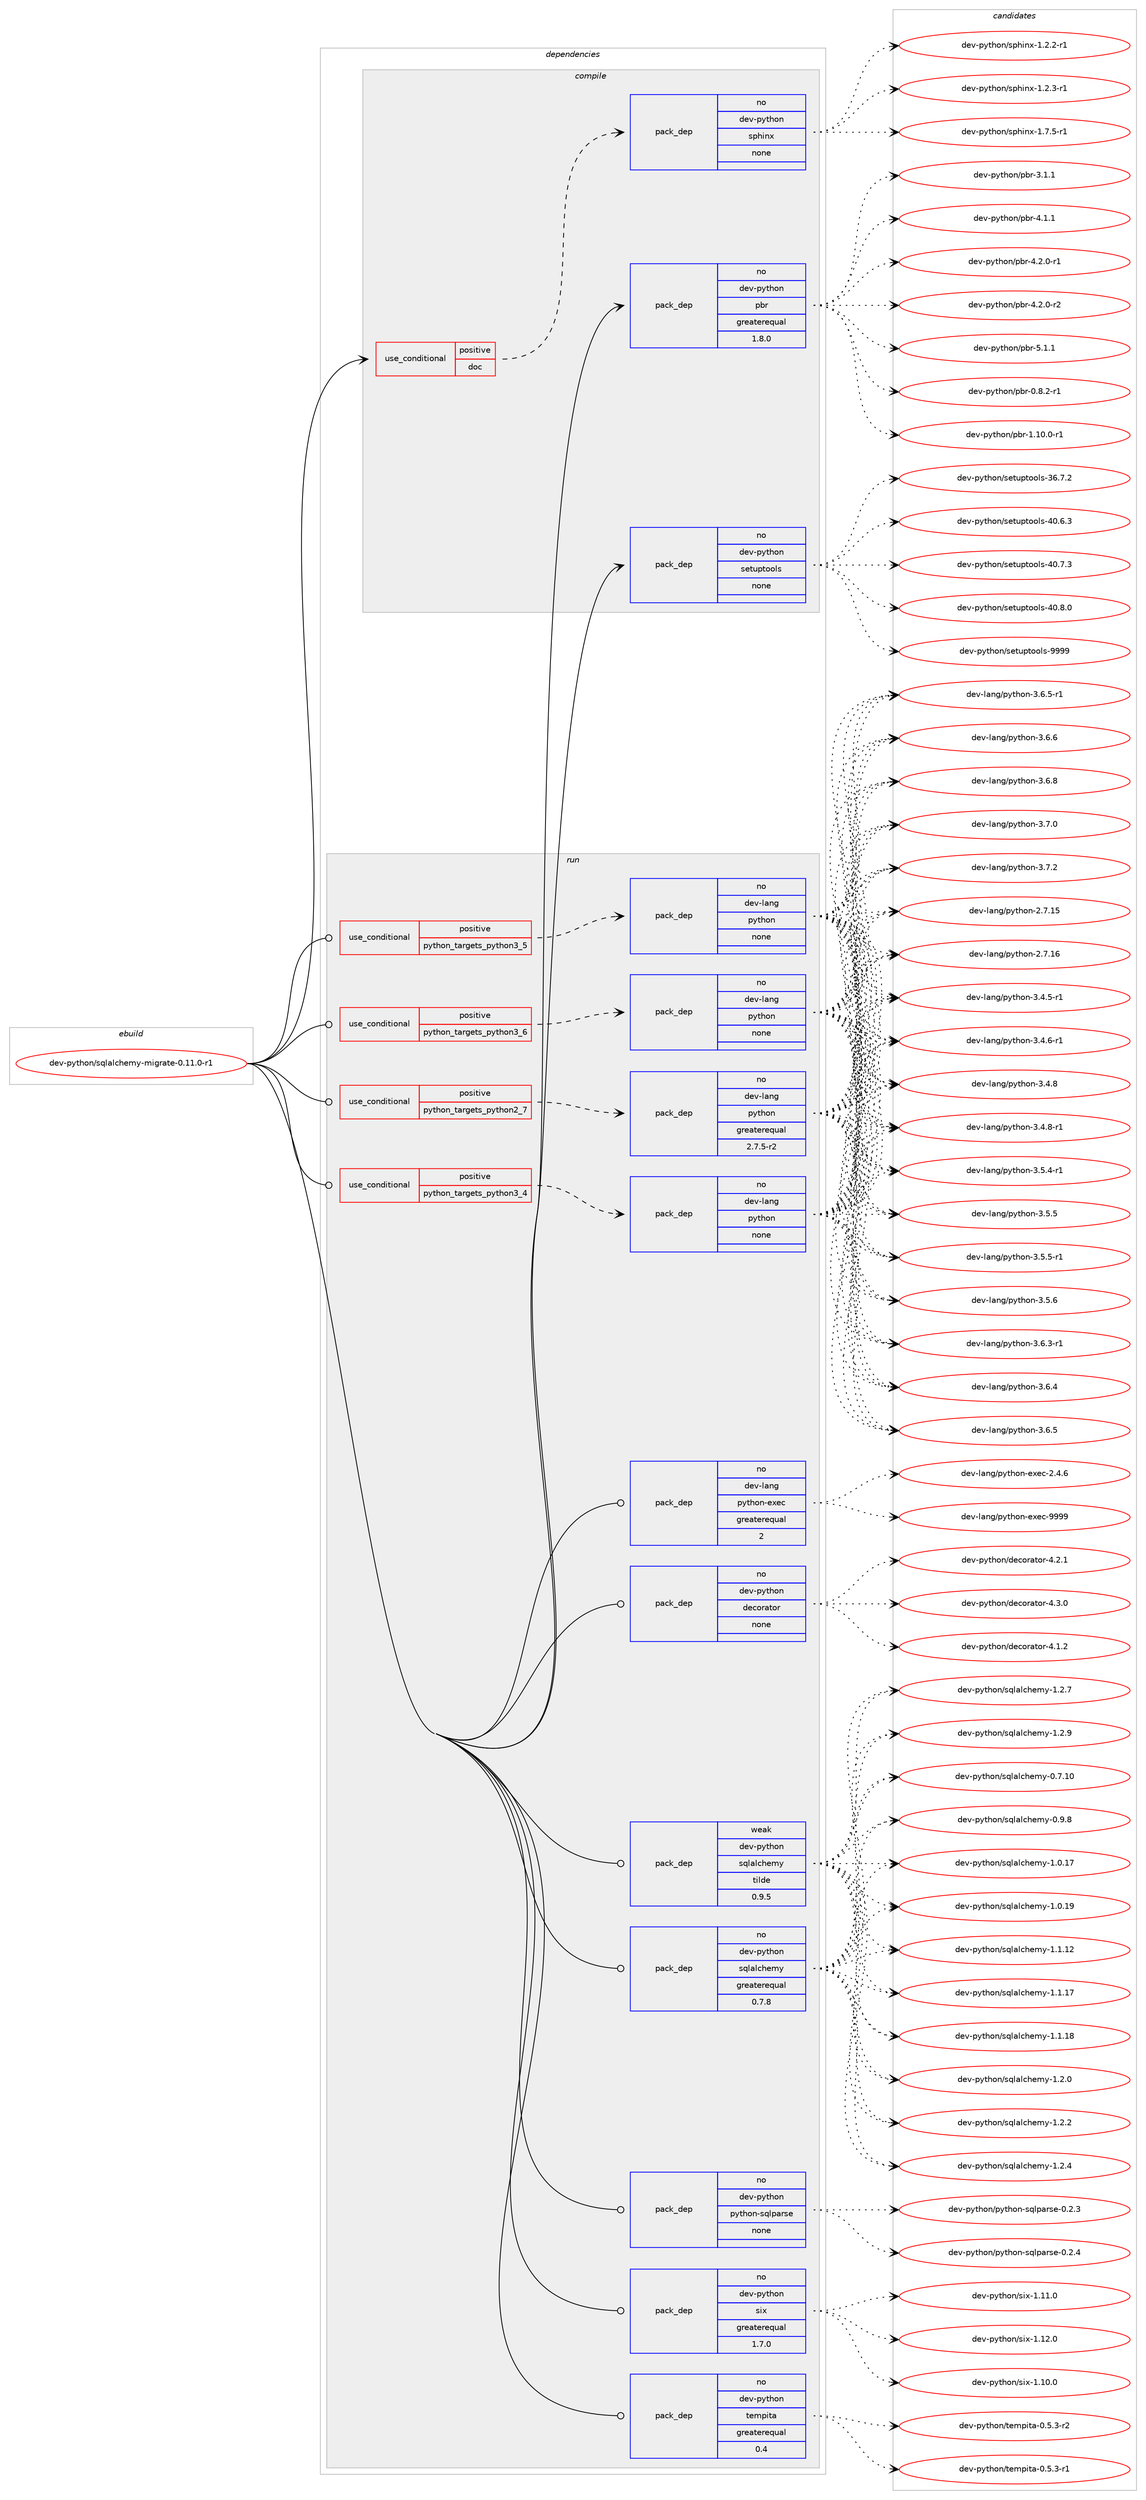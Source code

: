digraph prolog {

# *************
# Graph options
# *************

newrank=true;
concentrate=true;
compound=true;
graph [rankdir=LR,fontname=Helvetica,fontsize=10,ranksep=1.5];#, ranksep=2.5, nodesep=0.2];
edge  [arrowhead=vee];
node  [fontname=Helvetica,fontsize=10];

# **********
# The ebuild
# **********

subgraph cluster_leftcol {
color=gray;
rank=same;
label=<<i>ebuild</i>>;
id [label="dev-python/sqlalchemy-migrate-0.11.0-r1", color=red, width=4, href="../dev-python/sqlalchemy-migrate-0.11.0-r1.svg"];
}

# ****************
# The dependencies
# ****************

subgraph cluster_midcol {
color=gray;
label=<<i>dependencies</i>>;
subgraph cluster_compile {
fillcolor="#eeeeee";
style=filled;
label=<<i>compile</i>>;
subgraph cond385186 {
dependency1442894 [label=<<TABLE BORDER="0" CELLBORDER="1" CELLSPACING="0" CELLPADDING="4"><TR><TD ROWSPAN="3" CELLPADDING="10">use_conditional</TD></TR><TR><TD>positive</TD></TR><TR><TD>doc</TD></TR></TABLE>>, shape=none, color=red];
subgraph pack1034346 {
dependency1442895 [label=<<TABLE BORDER="0" CELLBORDER="1" CELLSPACING="0" CELLPADDING="4" WIDTH="220"><TR><TD ROWSPAN="6" CELLPADDING="30">pack_dep</TD></TR><TR><TD WIDTH="110">no</TD></TR><TR><TD>dev-python</TD></TR><TR><TD>sphinx</TD></TR><TR><TD>none</TD></TR><TR><TD></TD></TR></TABLE>>, shape=none, color=blue];
}
dependency1442894:e -> dependency1442895:w [weight=20,style="dashed",arrowhead="vee"];
}
id:e -> dependency1442894:w [weight=20,style="solid",arrowhead="vee"];
subgraph pack1034347 {
dependency1442896 [label=<<TABLE BORDER="0" CELLBORDER="1" CELLSPACING="0" CELLPADDING="4" WIDTH="220"><TR><TD ROWSPAN="6" CELLPADDING="30">pack_dep</TD></TR><TR><TD WIDTH="110">no</TD></TR><TR><TD>dev-python</TD></TR><TR><TD>pbr</TD></TR><TR><TD>greaterequal</TD></TR><TR><TD>1.8.0</TD></TR></TABLE>>, shape=none, color=blue];
}
id:e -> dependency1442896:w [weight=20,style="solid",arrowhead="vee"];
subgraph pack1034348 {
dependency1442897 [label=<<TABLE BORDER="0" CELLBORDER="1" CELLSPACING="0" CELLPADDING="4" WIDTH="220"><TR><TD ROWSPAN="6" CELLPADDING="30">pack_dep</TD></TR><TR><TD WIDTH="110">no</TD></TR><TR><TD>dev-python</TD></TR><TR><TD>setuptools</TD></TR><TR><TD>none</TD></TR><TR><TD></TD></TR></TABLE>>, shape=none, color=blue];
}
id:e -> dependency1442897:w [weight=20,style="solid",arrowhead="vee"];
}
subgraph cluster_compileandrun {
fillcolor="#eeeeee";
style=filled;
label=<<i>compile and run</i>>;
}
subgraph cluster_run {
fillcolor="#eeeeee";
style=filled;
label=<<i>run</i>>;
subgraph cond385187 {
dependency1442898 [label=<<TABLE BORDER="0" CELLBORDER="1" CELLSPACING="0" CELLPADDING="4"><TR><TD ROWSPAN="3" CELLPADDING="10">use_conditional</TD></TR><TR><TD>positive</TD></TR><TR><TD>python_targets_python2_7</TD></TR></TABLE>>, shape=none, color=red];
subgraph pack1034349 {
dependency1442899 [label=<<TABLE BORDER="0" CELLBORDER="1" CELLSPACING="0" CELLPADDING="4" WIDTH="220"><TR><TD ROWSPAN="6" CELLPADDING="30">pack_dep</TD></TR><TR><TD WIDTH="110">no</TD></TR><TR><TD>dev-lang</TD></TR><TR><TD>python</TD></TR><TR><TD>greaterequal</TD></TR><TR><TD>2.7.5-r2</TD></TR></TABLE>>, shape=none, color=blue];
}
dependency1442898:e -> dependency1442899:w [weight=20,style="dashed",arrowhead="vee"];
}
id:e -> dependency1442898:w [weight=20,style="solid",arrowhead="odot"];
subgraph cond385188 {
dependency1442900 [label=<<TABLE BORDER="0" CELLBORDER="1" CELLSPACING="0" CELLPADDING="4"><TR><TD ROWSPAN="3" CELLPADDING="10">use_conditional</TD></TR><TR><TD>positive</TD></TR><TR><TD>python_targets_python3_4</TD></TR></TABLE>>, shape=none, color=red];
subgraph pack1034350 {
dependency1442901 [label=<<TABLE BORDER="0" CELLBORDER="1" CELLSPACING="0" CELLPADDING="4" WIDTH="220"><TR><TD ROWSPAN="6" CELLPADDING="30">pack_dep</TD></TR><TR><TD WIDTH="110">no</TD></TR><TR><TD>dev-lang</TD></TR><TR><TD>python</TD></TR><TR><TD>none</TD></TR><TR><TD></TD></TR></TABLE>>, shape=none, color=blue];
}
dependency1442900:e -> dependency1442901:w [weight=20,style="dashed",arrowhead="vee"];
}
id:e -> dependency1442900:w [weight=20,style="solid",arrowhead="odot"];
subgraph cond385189 {
dependency1442902 [label=<<TABLE BORDER="0" CELLBORDER="1" CELLSPACING="0" CELLPADDING="4"><TR><TD ROWSPAN="3" CELLPADDING="10">use_conditional</TD></TR><TR><TD>positive</TD></TR><TR><TD>python_targets_python3_5</TD></TR></TABLE>>, shape=none, color=red];
subgraph pack1034351 {
dependency1442903 [label=<<TABLE BORDER="0" CELLBORDER="1" CELLSPACING="0" CELLPADDING="4" WIDTH="220"><TR><TD ROWSPAN="6" CELLPADDING="30">pack_dep</TD></TR><TR><TD WIDTH="110">no</TD></TR><TR><TD>dev-lang</TD></TR><TR><TD>python</TD></TR><TR><TD>none</TD></TR><TR><TD></TD></TR></TABLE>>, shape=none, color=blue];
}
dependency1442902:e -> dependency1442903:w [weight=20,style="dashed",arrowhead="vee"];
}
id:e -> dependency1442902:w [weight=20,style="solid",arrowhead="odot"];
subgraph cond385190 {
dependency1442904 [label=<<TABLE BORDER="0" CELLBORDER="1" CELLSPACING="0" CELLPADDING="4"><TR><TD ROWSPAN="3" CELLPADDING="10">use_conditional</TD></TR><TR><TD>positive</TD></TR><TR><TD>python_targets_python3_6</TD></TR></TABLE>>, shape=none, color=red];
subgraph pack1034352 {
dependency1442905 [label=<<TABLE BORDER="0" CELLBORDER="1" CELLSPACING="0" CELLPADDING="4" WIDTH="220"><TR><TD ROWSPAN="6" CELLPADDING="30">pack_dep</TD></TR><TR><TD WIDTH="110">no</TD></TR><TR><TD>dev-lang</TD></TR><TR><TD>python</TD></TR><TR><TD>none</TD></TR><TR><TD></TD></TR></TABLE>>, shape=none, color=blue];
}
dependency1442904:e -> dependency1442905:w [weight=20,style="dashed",arrowhead="vee"];
}
id:e -> dependency1442904:w [weight=20,style="solid",arrowhead="odot"];
subgraph pack1034353 {
dependency1442906 [label=<<TABLE BORDER="0" CELLBORDER="1" CELLSPACING="0" CELLPADDING="4" WIDTH="220"><TR><TD ROWSPAN="6" CELLPADDING="30">pack_dep</TD></TR><TR><TD WIDTH="110">no</TD></TR><TR><TD>dev-lang</TD></TR><TR><TD>python-exec</TD></TR><TR><TD>greaterequal</TD></TR><TR><TD>2</TD></TR></TABLE>>, shape=none, color=blue];
}
id:e -> dependency1442906:w [weight=20,style="solid",arrowhead="odot"];
subgraph pack1034354 {
dependency1442907 [label=<<TABLE BORDER="0" CELLBORDER="1" CELLSPACING="0" CELLPADDING="4" WIDTH="220"><TR><TD ROWSPAN="6" CELLPADDING="30">pack_dep</TD></TR><TR><TD WIDTH="110">no</TD></TR><TR><TD>dev-python</TD></TR><TR><TD>decorator</TD></TR><TR><TD>none</TD></TR><TR><TD></TD></TR></TABLE>>, shape=none, color=blue];
}
id:e -> dependency1442907:w [weight=20,style="solid",arrowhead="odot"];
subgraph pack1034355 {
dependency1442908 [label=<<TABLE BORDER="0" CELLBORDER="1" CELLSPACING="0" CELLPADDING="4" WIDTH="220"><TR><TD ROWSPAN="6" CELLPADDING="30">pack_dep</TD></TR><TR><TD WIDTH="110">no</TD></TR><TR><TD>dev-python</TD></TR><TR><TD>python-sqlparse</TD></TR><TR><TD>none</TD></TR><TR><TD></TD></TR></TABLE>>, shape=none, color=blue];
}
id:e -> dependency1442908:w [weight=20,style="solid",arrowhead="odot"];
subgraph pack1034356 {
dependency1442909 [label=<<TABLE BORDER="0" CELLBORDER="1" CELLSPACING="0" CELLPADDING="4" WIDTH="220"><TR><TD ROWSPAN="6" CELLPADDING="30">pack_dep</TD></TR><TR><TD WIDTH="110">no</TD></TR><TR><TD>dev-python</TD></TR><TR><TD>six</TD></TR><TR><TD>greaterequal</TD></TR><TR><TD>1.7.0</TD></TR></TABLE>>, shape=none, color=blue];
}
id:e -> dependency1442909:w [weight=20,style="solid",arrowhead="odot"];
subgraph pack1034357 {
dependency1442910 [label=<<TABLE BORDER="0" CELLBORDER="1" CELLSPACING="0" CELLPADDING="4" WIDTH="220"><TR><TD ROWSPAN="6" CELLPADDING="30">pack_dep</TD></TR><TR><TD WIDTH="110">no</TD></TR><TR><TD>dev-python</TD></TR><TR><TD>sqlalchemy</TD></TR><TR><TD>greaterequal</TD></TR><TR><TD>0.7.8</TD></TR></TABLE>>, shape=none, color=blue];
}
id:e -> dependency1442910:w [weight=20,style="solid",arrowhead="odot"];
subgraph pack1034358 {
dependency1442911 [label=<<TABLE BORDER="0" CELLBORDER="1" CELLSPACING="0" CELLPADDING="4" WIDTH="220"><TR><TD ROWSPAN="6" CELLPADDING="30">pack_dep</TD></TR><TR><TD WIDTH="110">no</TD></TR><TR><TD>dev-python</TD></TR><TR><TD>tempita</TD></TR><TR><TD>greaterequal</TD></TR><TR><TD>0.4</TD></TR></TABLE>>, shape=none, color=blue];
}
id:e -> dependency1442911:w [weight=20,style="solid",arrowhead="odot"];
subgraph pack1034359 {
dependency1442912 [label=<<TABLE BORDER="0" CELLBORDER="1" CELLSPACING="0" CELLPADDING="4" WIDTH="220"><TR><TD ROWSPAN="6" CELLPADDING="30">pack_dep</TD></TR><TR><TD WIDTH="110">weak</TD></TR><TR><TD>dev-python</TD></TR><TR><TD>sqlalchemy</TD></TR><TR><TD>tilde</TD></TR><TR><TD>0.9.5</TD></TR></TABLE>>, shape=none, color=blue];
}
id:e -> dependency1442912:w [weight=20,style="solid",arrowhead="odot"];
}
}

# **************
# The candidates
# **************

subgraph cluster_choices {
rank=same;
color=gray;
label=<<i>candidates</i>>;

subgraph choice1034346 {
color=black;
nodesep=1;
choice10010111845112121116104111110471151121041051101204549465046504511449 [label="dev-python/sphinx-1.2.2-r1", color=red, width=4,href="../dev-python/sphinx-1.2.2-r1.svg"];
choice10010111845112121116104111110471151121041051101204549465046514511449 [label="dev-python/sphinx-1.2.3-r1", color=red, width=4,href="../dev-python/sphinx-1.2.3-r1.svg"];
choice10010111845112121116104111110471151121041051101204549465546534511449 [label="dev-python/sphinx-1.7.5-r1", color=red, width=4,href="../dev-python/sphinx-1.7.5-r1.svg"];
dependency1442895:e -> choice10010111845112121116104111110471151121041051101204549465046504511449:w [style=dotted,weight="100"];
dependency1442895:e -> choice10010111845112121116104111110471151121041051101204549465046514511449:w [style=dotted,weight="100"];
dependency1442895:e -> choice10010111845112121116104111110471151121041051101204549465546534511449:w [style=dotted,weight="100"];
}
subgraph choice1034347 {
color=black;
nodesep=1;
choice1001011184511212111610411111047112981144548465646504511449 [label="dev-python/pbr-0.8.2-r1", color=red, width=4,href="../dev-python/pbr-0.8.2-r1.svg"];
choice100101118451121211161041111104711298114454946494846484511449 [label="dev-python/pbr-1.10.0-r1", color=red, width=4,href="../dev-python/pbr-1.10.0-r1.svg"];
choice100101118451121211161041111104711298114455146494649 [label="dev-python/pbr-3.1.1", color=red, width=4,href="../dev-python/pbr-3.1.1.svg"];
choice100101118451121211161041111104711298114455246494649 [label="dev-python/pbr-4.1.1", color=red, width=4,href="../dev-python/pbr-4.1.1.svg"];
choice1001011184511212111610411111047112981144552465046484511449 [label="dev-python/pbr-4.2.0-r1", color=red, width=4,href="../dev-python/pbr-4.2.0-r1.svg"];
choice1001011184511212111610411111047112981144552465046484511450 [label="dev-python/pbr-4.2.0-r2", color=red, width=4,href="../dev-python/pbr-4.2.0-r2.svg"];
choice100101118451121211161041111104711298114455346494649 [label="dev-python/pbr-5.1.1", color=red, width=4,href="../dev-python/pbr-5.1.1.svg"];
dependency1442896:e -> choice1001011184511212111610411111047112981144548465646504511449:w [style=dotted,weight="100"];
dependency1442896:e -> choice100101118451121211161041111104711298114454946494846484511449:w [style=dotted,weight="100"];
dependency1442896:e -> choice100101118451121211161041111104711298114455146494649:w [style=dotted,weight="100"];
dependency1442896:e -> choice100101118451121211161041111104711298114455246494649:w [style=dotted,weight="100"];
dependency1442896:e -> choice1001011184511212111610411111047112981144552465046484511449:w [style=dotted,weight="100"];
dependency1442896:e -> choice1001011184511212111610411111047112981144552465046484511450:w [style=dotted,weight="100"];
dependency1442896:e -> choice100101118451121211161041111104711298114455346494649:w [style=dotted,weight="100"];
}
subgraph choice1034348 {
color=black;
nodesep=1;
choice100101118451121211161041111104711510111611711211611111110811545515446554650 [label="dev-python/setuptools-36.7.2", color=red, width=4,href="../dev-python/setuptools-36.7.2.svg"];
choice100101118451121211161041111104711510111611711211611111110811545524846544651 [label="dev-python/setuptools-40.6.3", color=red, width=4,href="../dev-python/setuptools-40.6.3.svg"];
choice100101118451121211161041111104711510111611711211611111110811545524846554651 [label="dev-python/setuptools-40.7.3", color=red, width=4,href="../dev-python/setuptools-40.7.3.svg"];
choice100101118451121211161041111104711510111611711211611111110811545524846564648 [label="dev-python/setuptools-40.8.0", color=red, width=4,href="../dev-python/setuptools-40.8.0.svg"];
choice10010111845112121116104111110471151011161171121161111111081154557575757 [label="dev-python/setuptools-9999", color=red, width=4,href="../dev-python/setuptools-9999.svg"];
dependency1442897:e -> choice100101118451121211161041111104711510111611711211611111110811545515446554650:w [style=dotted,weight="100"];
dependency1442897:e -> choice100101118451121211161041111104711510111611711211611111110811545524846544651:w [style=dotted,weight="100"];
dependency1442897:e -> choice100101118451121211161041111104711510111611711211611111110811545524846554651:w [style=dotted,weight="100"];
dependency1442897:e -> choice100101118451121211161041111104711510111611711211611111110811545524846564648:w [style=dotted,weight="100"];
dependency1442897:e -> choice10010111845112121116104111110471151011161171121161111111081154557575757:w [style=dotted,weight="100"];
}
subgraph choice1034349 {
color=black;
nodesep=1;
choice10010111845108971101034711212111610411111045504655464953 [label="dev-lang/python-2.7.15", color=red, width=4,href="../dev-lang/python-2.7.15.svg"];
choice10010111845108971101034711212111610411111045504655464954 [label="dev-lang/python-2.7.16", color=red, width=4,href="../dev-lang/python-2.7.16.svg"];
choice1001011184510897110103471121211161041111104551465246534511449 [label="dev-lang/python-3.4.5-r1", color=red, width=4,href="../dev-lang/python-3.4.5-r1.svg"];
choice1001011184510897110103471121211161041111104551465246544511449 [label="dev-lang/python-3.4.6-r1", color=red, width=4,href="../dev-lang/python-3.4.6-r1.svg"];
choice100101118451089711010347112121116104111110455146524656 [label="dev-lang/python-3.4.8", color=red, width=4,href="../dev-lang/python-3.4.8.svg"];
choice1001011184510897110103471121211161041111104551465246564511449 [label="dev-lang/python-3.4.8-r1", color=red, width=4,href="../dev-lang/python-3.4.8-r1.svg"];
choice1001011184510897110103471121211161041111104551465346524511449 [label="dev-lang/python-3.5.4-r1", color=red, width=4,href="../dev-lang/python-3.5.4-r1.svg"];
choice100101118451089711010347112121116104111110455146534653 [label="dev-lang/python-3.5.5", color=red, width=4,href="../dev-lang/python-3.5.5.svg"];
choice1001011184510897110103471121211161041111104551465346534511449 [label="dev-lang/python-3.5.5-r1", color=red, width=4,href="../dev-lang/python-3.5.5-r1.svg"];
choice100101118451089711010347112121116104111110455146534654 [label="dev-lang/python-3.5.6", color=red, width=4,href="../dev-lang/python-3.5.6.svg"];
choice1001011184510897110103471121211161041111104551465446514511449 [label="dev-lang/python-3.6.3-r1", color=red, width=4,href="../dev-lang/python-3.6.3-r1.svg"];
choice100101118451089711010347112121116104111110455146544652 [label="dev-lang/python-3.6.4", color=red, width=4,href="../dev-lang/python-3.6.4.svg"];
choice100101118451089711010347112121116104111110455146544653 [label="dev-lang/python-3.6.5", color=red, width=4,href="../dev-lang/python-3.6.5.svg"];
choice1001011184510897110103471121211161041111104551465446534511449 [label="dev-lang/python-3.6.5-r1", color=red, width=4,href="../dev-lang/python-3.6.5-r1.svg"];
choice100101118451089711010347112121116104111110455146544654 [label="dev-lang/python-3.6.6", color=red, width=4,href="../dev-lang/python-3.6.6.svg"];
choice100101118451089711010347112121116104111110455146544656 [label="dev-lang/python-3.6.8", color=red, width=4,href="../dev-lang/python-3.6.8.svg"];
choice100101118451089711010347112121116104111110455146554648 [label="dev-lang/python-3.7.0", color=red, width=4,href="../dev-lang/python-3.7.0.svg"];
choice100101118451089711010347112121116104111110455146554650 [label="dev-lang/python-3.7.2", color=red, width=4,href="../dev-lang/python-3.7.2.svg"];
dependency1442899:e -> choice10010111845108971101034711212111610411111045504655464953:w [style=dotted,weight="100"];
dependency1442899:e -> choice10010111845108971101034711212111610411111045504655464954:w [style=dotted,weight="100"];
dependency1442899:e -> choice1001011184510897110103471121211161041111104551465246534511449:w [style=dotted,weight="100"];
dependency1442899:e -> choice1001011184510897110103471121211161041111104551465246544511449:w [style=dotted,weight="100"];
dependency1442899:e -> choice100101118451089711010347112121116104111110455146524656:w [style=dotted,weight="100"];
dependency1442899:e -> choice1001011184510897110103471121211161041111104551465246564511449:w [style=dotted,weight="100"];
dependency1442899:e -> choice1001011184510897110103471121211161041111104551465346524511449:w [style=dotted,weight="100"];
dependency1442899:e -> choice100101118451089711010347112121116104111110455146534653:w [style=dotted,weight="100"];
dependency1442899:e -> choice1001011184510897110103471121211161041111104551465346534511449:w [style=dotted,weight="100"];
dependency1442899:e -> choice100101118451089711010347112121116104111110455146534654:w [style=dotted,weight="100"];
dependency1442899:e -> choice1001011184510897110103471121211161041111104551465446514511449:w [style=dotted,weight="100"];
dependency1442899:e -> choice100101118451089711010347112121116104111110455146544652:w [style=dotted,weight="100"];
dependency1442899:e -> choice100101118451089711010347112121116104111110455146544653:w [style=dotted,weight="100"];
dependency1442899:e -> choice1001011184510897110103471121211161041111104551465446534511449:w [style=dotted,weight="100"];
dependency1442899:e -> choice100101118451089711010347112121116104111110455146544654:w [style=dotted,weight="100"];
dependency1442899:e -> choice100101118451089711010347112121116104111110455146544656:w [style=dotted,weight="100"];
dependency1442899:e -> choice100101118451089711010347112121116104111110455146554648:w [style=dotted,weight="100"];
dependency1442899:e -> choice100101118451089711010347112121116104111110455146554650:w [style=dotted,weight="100"];
}
subgraph choice1034350 {
color=black;
nodesep=1;
choice10010111845108971101034711212111610411111045504655464953 [label="dev-lang/python-2.7.15", color=red, width=4,href="../dev-lang/python-2.7.15.svg"];
choice10010111845108971101034711212111610411111045504655464954 [label="dev-lang/python-2.7.16", color=red, width=4,href="../dev-lang/python-2.7.16.svg"];
choice1001011184510897110103471121211161041111104551465246534511449 [label="dev-lang/python-3.4.5-r1", color=red, width=4,href="../dev-lang/python-3.4.5-r1.svg"];
choice1001011184510897110103471121211161041111104551465246544511449 [label="dev-lang/python-3.4.6-r1", color=red, width=4,href="../dev-lang/python-3.4.6-r1.svg"];
choice100101118451089711010347112121116104111110455146524656 [label="dev-lang/python-3.4.8", color=red, width=4,href="../dev-lang/python-3.4.8.svg"];
choice1001011184510897110103471121211161041111104551465246564511449 [label="dev-lang/python-3.4.8-r1", color=red, width=4,href="../dev-lang/python-3.4.8-r1.svg"];
choice1001011184510897110103471121211161041111104551465346524511449 [label="dev-lang/python-3.5.4-r1", color=red, width=4,href="../dev-lang/python-3.5.4-r1.svg"];
choice100101118451089711010347112121116104111110455146534653 [label="dev-lang/python-3.5.5", color=red, width=4,href="../dev-lang/python-3.5.5.svg"];
choice1001011184510897110103471121211161041111104551465346534511449 [label="dev-lang/python-3.5.5-r1", color=red, width=4,href="../dev-lang/python-3.5.5-r1.svg"];
choice100101118451089711010347112121116104111110455146534654 [label="dev-lang/python-3.5.6", color=red, width=4,href="../dev-lang/python-3.5.6.svg"];
choice1001011184510897110103471121211161041111104551465446514511449 [label="dev-lang/python-3.6.3-r1", color=red, width=4,href="../dev-lang/python-3.6.3-r1.svg"];
choice100101118451089711010347112121116104111110455146544652 [label="dev-lang/python-3.6.4", color=red, width=4,href="../dev-lang/python-3.6.4.svg"];
choice100101118451089711010347112121116104111110455146544653 [label="dev-lang/python-3.6.5", color=red, width=4,href="../dev-lang/python-3.6.5.svg"];
choice1001011184510897110103471121211161041111104551465446534511449 [label="dev-lang/python-3.6.5-r1", color=red, width=4,href="../dev-lang/python-3.6.5-r1.svg"];
choice100101118451089711010347112121116104111110455146544654 [label="dev-lang/python-3.6.6", color=red, width=4,href="../dev-lang/python-3.6.6.svg"];
choice100101118451089711010347112121116104111110455146544656 [label="dev-lang/python-3.6.8", color=red, width=4,href="../dev-lang/python-3.6.8.svg"];
choice100101118451089711010347112121116104111110455146554648 [label="dev-lang/python-3.7.0", color=red, width=4,href="../dev-lang/python-3.7.0.svg"];
choice100101118451089711010347112121116104111110455146554650 [label="dev-lang/python-3.7.2", color=red, width=4,href="../dev-lang/python-3.7.2.svg"];
dependency1442901:e -> choice10010111845108971101034711212111610411111045504655464953:w [style=dotted,weight="100"];
dependency1442901:e -> choice10010111845108971101034711212111610411111045504655464954:w [style=dotted,weight="100"];
dependency1442901:e -> choice1001011184510897110103471121211161041111104551465246534511449:w [style=dotted,weight="100"];
dependency1442901:e -> choice1001011184510897110103471121211161041111104551465246544511449:w [style=dotted,weight="100"];
dependency1442901:e -> choice100101118451089711010347112121116104111110455146524656:w [style=dotted,weight="100"];
dependency1442901:e -> choice1001011184510897110103471121211161041111104551465246564511449:w [style=dotted,weight="100"];
dependency1442901:e -> choice1001011184510897110103471121211161041111104551465346524511449:w [style=dotted,weight="100"];
dependency1442901:e -> choice100101118451089711010347112121116104111110455146534653:w [style=dotted,weight="100"];
dependency1442901:e -> choice1001011184510897110103471121211161041111104551465346534511449:w [style=dotted,weight="100"];
dependency1442901:e -> choice100101118451089711010347112121116104111110455146534654:w [style=dotted,weight="100"];
dependency1442901:e -> choice1001011184510897110103471121211161041111104551465446514511449:w [style=dotted,weight="100"];
dependency1442901:e -> choice100101118451089711010347112121116104111110455146544652:w [style=dotted,weight="100"];
dependency1442901:e -> choice100101118451089711010347112121116104111110455146544653:w [style=dotted,weight="100"];
dependency1442901:e -> choice1001011184510897110103471121211161041111104551465446534511449:w [style=dotted,weight="100"];
dependency1442901:e -> choice100101118451089711010347112121116104111110455146544654:w [style=dotted,weight="100"];
dependency1442901:e -> choice100101118451089711010347112121116104111110455146544656:w [style=dotted,weight="100"];
dependency1442901:e -> choice100101118451089711010347112121116104111110455146554648:w [style=dotted,weight="100"];
dependency1442901:e -> choice100101118451089711010347112121116104111110455146554650:w [style=dotted,weight="100"];
}
subgraph choice1034351 {
color=black;
nodesep=1;
choice10010111845108971101034711212111610411111045504655464953 [label="dev-lang/python-2.7.15", color=red, width=4,href="../dev-lang/python-2.7.15.svg"];
choice10010111845108971101034711212111610411111045504655464954 [label="dev-lang/python-2.7.16", color=red, width=4,href="../dev-lang/python-2.7.16.svg"];
choice1001011184510897110103471121211161041111104551465246534511449 [label="dev-lang/python-3.4.5-r1", color=red, width=4,href="../dev-lang/python-3.4.5-r1.svg"];
choice1001011184510897110103471121211161041111104551465246544511449 [label="dev-lang/python-3.4.6-r1", color=red, width=4,href="../dev-lang/python-3.4.6-r1.svg"];
choice100101118451089711010347112121116104111110455146524656 [label="dev-lang/python-3.4.8", color=red, width=4,href="../dev-lang/python-3.4.8.svg"];
choice1001011184510897110103471121211161041111104551465246564511449 [label="dev-lang/python-3.4.8-r1", color=red, width=4,href="../dev-lang/python-3.4.8-r1.svg"];
choice1001011184510897110103471121211161041111104551465346524511449 [label="dev-lang/python-3.5.4-r1", color=red, width=4,href="../dev-lang/python-3.5.4-r1.svg"];
choice100101118451089711010347112121116104111110455146534653 [label="dev-lang/python-3.5.5", color=red, width=4,href="../dev-lang/python-3.5.5.svg"];
choice1001011184510897110103471121211161041111104551465346534511449 [label="dev-lang/python-3.5.5-r1", color=red, width=4,href="../dev-lang/python-3.5.5-r1.svg"];
choice100101118451089711010347112121116104111110455146534654 [label="dev-lang/python-3.5.6", color=red, width=4,href="../dev-lang/python-3.5.6.svg"];
choice1001011184510897110103471121211161041111104551465446514511449 [label="dev-lang/python-3.6.3-r1", color=red, width=4,href="../dev-lang/python-3.6.3-r1.svg"];
choice100101118451089711010347112121116104111110455146544652 [label="dev-lang/python-3.6.4", color=red, width=4,href="../dev-lang/python-3.6.4.svg"];
choice100101118451089711010347112121116104111110455146544653 [label="dev-lang/python-3.6.5", color=red, width=4,href="../dev-lang/python-3.6.5.svg"];
choice1001011184510897110103471121211161041111104551465446534511449 [label="dev-lang/python-3.6.5-r1", color=red, width=4,href="../dev-lang/python-3.6.5-r1.svg"];
choice100101118451089711010347112121116104111110455146544654 [label="dev-lang/python-3.6.6", color=red, width=4,href="../dev-lang/python-3.6.6.svg"];
choice100101118451089711010347112121116104111110455146544656 [label="dev-lang/python-3.6.8", color=red, width=4,href="../dev-lang/python-3.6.8.svg"];
choice100101118451089711010347112121116104111110455146554648 [label="dev-lang/python-3.7.0", color=red, width=4,href="../dev-lang/python-3.7.0.svg"];
choice100101118451089711010347112121116104111110455146554650 [label="dev-lang/python-3.7.2", color=red, width=4,href="../dev-lang/python-3.7.2.svg"];
dependency1442903:e -> choice10010111845108971101034711212111610411111045504655464953:w [style=dotted,weight="100"];
dependency1442903:e -> choice10010111845108971101034711212111610411111045504655464954:w [style=dotted,weight="100"];
dependency1442903:e -> choice1001011184510897110103471121211161041111104551465246534511449:w [style=dotted,weight="100"];
dependency1442903:e -> choice1001011184510897110103471121211161041111104551465246544511449:w [style=dotted,weight="100"];
dependency1442903:e -> choice100101118451089711010347112121116104111110455146524656:w [style=dotted,weight="100"];
dependency1442903:e -> choice1001011184510897110103471121211161041111104551465246564511449:w [style=dotted,weight="100"];
dependency1442903:e -> choice1001011184510897110103471121211161041111104551465346524511449:w [style=dotted,weight="100"];
dependency1442903:e -> choice100101118451089711010347112121116104111110455146534653:w [style=dotted,weight="100"];
dependency1442903:e -> choice1001011184510897110103471121211161041111104551465346534511449:w [style=dotted,weight="100"];
dependency1442903:e -> choice100101118451089711010347112121116104111110455146534654:w [style=dotted,weight="100"];
dependency1442903:e -> choice1001011184510897110103471121211161041111104551465446514511449:w [style=dotted,weight="100"];
dependency1442903:e -> choice100101118451089711010347112121116104111110455146544652:w [style=dotted,weight="100"];
dependency1442903:e -> choice100101118451089711010347112121116104111110455146544653:w [style=dotted,weight="100"];
dependency1442903:e -> choice1001011184510897110103471121211161041111104551465446534511449:w [style=dotted,weight="100"];
dependency1442903:e -> choice100101118451089711010347112121116104111110455146544654:w [style=dotted,weight="100"];
dependency1442903:e -> choice100101118451089711010347112121116104111110455146544656:w [style=dotted,weight="100"];
dependency1442903:e -> choice100101118451089711010347112121116104111110455146554648:w [style=dotted,weight="100"];
dependency1442903:e -> choice100101118451089711010347112121116104111110455146554650:w [style=dotted,weight="100"];
}
subgraph choice1034352 {
color=black;
nodesep=1;
choice10010111845108971101034711212111610411111045504655464953 [label="dev-lang/python-2.7.15", color=red, width=4,href="../dev-lang/python-2.7.15.svg"];
choice10010111845108971101034711212111610411111045504655464954 [label="dev-lang/python-2.7.16", color=red, width=4,href="../dev-lang/python-2.7.16.svg"];
choice1001011184510897110103471121211161041111104551465246534511449 [label="dev-lang/python-3.4.5-r1", color=red, width=4,href="../dev-lang/python-3.4.5-r1.svg"];
choice1001011184510897110103471121211161041111104551465246544511449 [label="dev-lang/python-3.4.6-r1", color=red, width=4,href="../dev-lang/python-3.4.6-r1.svg"];
choice100101118451089711010347112121116104111110455146524656 [label="dev-lang/python-3.4.8", color=red, width=4,href="../dev-lang/python-3.4.8.svg"];
choice1001011184510897110103471121211161041111104551465246564511449 [label="dev-lang/python-3.4.8-r1", color=red, width=4,href="../dev-lang/python-3.4.8-r1.svg"];
choice1001011184510897110103471121211161041111104551465346524511449 [label="dev-lang/python-3.5.4-r1", color=red, width=4,href="../dev-lang/python-3.5.4-r1.svg"];
choice100101118451089711010347112121116104111110455146534653 [label="dev-lang/python-3.5.5", color=red, width=4,href="../dev-lang/python-3.5.5.svg"];
choice1001011184510897110103471121211161041111104551465346534511449 [label="dev-lang/python-3.5.5-r1", color=red, width=4,href="../dev-lang/python-3.5.5-r1.svg"];
choice100101118451089711010347112121116104111110455146534654 [label="dev-lang/python-3.5.6", color=red, width=4,href="../dev-lang/python-3.5.6.svg"];
choice1001011184510897110103471121211161041111104551465446514511449 [label="dev-lang/python-3.6.3-r1", color=red, width=4,href="../dev-lang/python-3.6.3-r1.svg"];
choice100101118451089711010347112121116104111110455146544652 [label="dev-lang/python-3.6.4", color=red, width=4,href="../dev-lang/python-3.6.4.svg"];
choice100101118451089711010347112121116104111110455146544653 [label="dev-lang/python-3.6.5", color=red, width=4,href="../dev-lang/python-3.6.5.svg"];
choice1001011184510897110103471121211161041111104551465446534511449 [label="dev-lang/python-3.6.5-r1", color=red, width=4,href="../dev-lang/python-3.6.5-r1.svg"];
choice100101118451089711010347112121116104111110455146544654 [label="dev-lang/python-3.6.6", color=red, width=4,href="../dev-lang/python-3.6.6.svg"];
choice100101118451089711010347112121116104111110455146544656 [label="dev-lang/python-3.6.8", color=red, width=4,href="../dev-lang/python-3.6.8.svg"];
choice100101118451089711010347112121116104111110455146554648 [label="dev-lang/python-3.7.0", color=red, width=4,href="../dev-lang/python-3.7.0.svg"];
choice100101118451089711010347112121116104111110455146554650 [label="dev-lang/python-3.7.2", color=red, width=4,href="../dev-lang/python-3.7.2.svg"];
dependency1442905:e -> choice10010111845108971101034711212111610411111045504655464953:w [style=dotted,weight="100"];
dependency1442905:e -> choice10010111845108971101034711212111610411111045504655464954:w [style=dotted,weight="100"];
dependency1442905:e -> choice1001011184510897110103471121211161041111104551465246534511449:w [style=dotted,weight="100"];
dependency1442905:e -> choice1001011184510897110103471121211161041111104551465246544511449:w [style=dotted,weight="100"];
dependency1442905:e -> choice100101118451089711010347112121116104111110455146524656:w [style=dotted,weight="100"];
dependency1442905:e -> choice1001011184510897110103471121211161041111104551465246564511449:w [style=dotted,weight="100"];
dependency1442905:e -> choice1001011184510897110103471121211161041111104551465346524511449:w [style=dotted,weight="100"];
dependency1442905:e -> choice100101118451089711010347112121116104111110455146534653:w [style=dotted,weight="100"];
dependency1442905:e -> choice1001011184510897110103471121211161041111104551465346534511449:w [style=dotted,weight="100"];
dependency1442905:e -> choice100101118451089711010347112121116104111110455146534654:w [style=dotted,weight="100"];
dependency1442905:e -> choice1001011184510897110103471121211161041111104551465446514511449:w [style=dotted,weight="100"];
dependency1442905:e -> choice100101118451089711010347112121116104111110455146544652:w [style=dotted,weight="100"];
dependency1442905:e -> choice100101118451089711010347112121116104111110455146544653:w [style=dotted,weight="100"];
dependency1442905:e -> choice1001011184510897110103471121211161041111104551465446534511449:w [style=dotted,weight="100"];
dependency1442905:e -> choice100101118451089711010347112121116104111110455146544654:w [style=dotted,weight="100"];
dependency1442905:e -> choice100101118451089711010347112121116104111110455146544656:w [style=dotted,weight="100"];
dependency1442905:e -> choice100101118451089711010347112121116104111110455146554648:w [style=dotted,weight="100"];
dependency1442905:e -> choice100101118451089711010347112121116104111110455146554650:w [style=dotted,weight="100"];
}
subgraph choice1034353 {
color=black;
nodesep=1;
choice1001011184510897110103471121211161041111104510112010199455046524654 [label="dev-lang/python-exec-2.4.6", color=red, width=4,href="../dev-lang/python-exec-2.4.6.svg"];
choice10010111845108971101034711212111610411111045101120101994557575757 [label="dev-lang/python-exec-9999", color=red, width=4,href="../dev-lang/python-exec-9999.svg"];
dependency1442906:e -> choice1001011184510897110103471121211161041111104510112010199455046524654:w [style=dotted,weight="100"];
dependency1442906:e -> choice10010111845108971101034711212111610411111045101120101994557575757:w [style=dotted,weight="100"];
}
subgraph choice1034354 {
color=black;
nodesep=1;
choice10010111845112121116104111110471001019911111497116111114455246494650 [label="dev-python/decorator-4.1.2", color=red, width=4,href="../dev-python/decorator-4.1.2.svg"];
choice10010111845112121116104111110471001019911111497116111114455246504649 [label="dev-python/decorator-4.2.1", color=red, width=4,href="../dev-python/decorator-4.2.1.svg"];
choice10010111845112121116104111110471001019911111497116111114455246514648 [label="dev-python/decorator-4.3.0", color=red, width=4,href="../dev-python/decorator-4.3.0.svg"];
dependency1442907:e -> choice10010111845112121116104111110471001019911111497116111114455246494650:w [style=dotted,weight="100"];
dependency1442907:e -> choice10010111845112121116104111110471001019911111497116111114455246504649:w [style=dotted,weight="100"];
dependency1442907:e -> choice10010111845112121116104111110471001019911111497116111114455246514648:w [style=dotted,weight="100"];
}
subgraph choice1034355 {
color=black;
nodesep=1;
choice10010111845112121116104111110471121211161041111104511511310811297114115101454846504651 [label="dev-python/python-sqlparse-0.2.3", color=red, width=4,href="../dev-python/python-sqlparse-0.2.3.svg"];
choice10010111845112121116104111110471121211161041111104511511310811297114115101454846504652 [label="dev-python/python-sqlparse-0.2.4", color=red, width=4,href="../dev-python/python-sqlparse-0.2.4.svg"];
dependency1442908:e -> choice10010111845112121116104111110471121211161041111104511511310811297114115101454846504651:w [style=dotted,weight="100"];
dependency1442908:e -> choice10010111845112121116104111110471121211161041111104511511310811297114115101454846504652:w [style=dotted,weight="100"];
}
subgraph choice1034356 {
color=black;
nodesep=1;
choice100101118451121211161041111104711510512045494649484648 [label="dev-python/six-1.10.0", color=red, width=4,href="../dev-python/six-1.10.0.svg"];
choice100101118451121211161041111104711510512045494649494648 [label="dev-python/six-1.11.0", color=red, width=4,href="../dev-python/six-1.11.0.svg"];
choice100101118451121211161041111104711510512045494649504648 [label="dev-python/six-1.12.0", color=red, width=4,href="../dev-python/six-1.12.0.svg"];
dependency1442909:e -> choice100101118451121211161041111104711510512045494649484648:w [style=dotted,weight="100"];
dependency1442909:e -> choice100101118451121211161041111104711510512045494649494648:w [style=dotted,weight="100"];
dependency1442909:e -> choice100101118451121211161041111104711510512045494649504648:w [style=dotted,weight="100"];
}
subgraph choice1034357 {
color=black;
nodesep=1;
choice1001011184511212111610411111047115113108971089910410110912145484655464948 [label="dev-python/sqlalchemy-0.7.10", color=red, width=4,href="../dev-python/sqlalchemy-0.7.10.svg"];
choice10010111845112121116104111110471151131089710899104101109121454846574656 [label="dev-python/sqlalchemy-0.9.8", color=red, width=4,href="../dev-python/sqlalchemy-0.9.8.svg"];
choice1001011184511212111610411111047115113108971089910410110912145494648464955 [label="dev-python/sqlalchemy-1.0.17", color=red, width=4,href="../dev-python/sqlalchemy-1.0.17.svg"];
choice1001011184511212111610411111047115113108971089910410110912145494648464957 [label="dev-python/sqlalchemy-1.0.19", color=red, width=4,href="../dev-python/sqlalchemy-1.0.19.svg"];
choice1001011184511212111610411111047115113108971089910410110912145494649464950 [label="dev-python/sqlalchemy-1.1.12", color=red, width=4,href="../dev-python/sqlalchemy-1.1.12.svg"];
choice1001011184511212111610411111047115113108971089910410110912145494649464955 [label="dev-python/sqlalchemy-1.1.17", color=red, width=4,href="../dev-python/sqlalchemy-1.1.17.svg"];
choice1001011184511212111610411111047115113108971089910410110912145494649464956 [label="dev-python/sqlalchemy-1.1.18", color=red, width=4,href="../dev-python/sqlalchemy-1.1.18.svg"];
choice10010111845112121116104111110471151131089710899104101109121454946504648 [label="dev-python/sqlalchemy-1.2.0", color=red, width=4,href="../dev-python/sqlalchemy-1.2.0.svg"];
choice10010111845112121116104111110471151131089710899104101109121454946504650 [label="dev-python/sqlalchemy-1.2.2", color=red, width=4,href="../dev-python/sqlalchemy-1.2.2.svg"];
choice10010111845112121116104111110471151131089710899104101109121454946504652 [label="dev-python/sqlalchemy-1.2.4", color=red, width=4,href="../dev-python/sqlalchemy-1.2.4.svg"];
choice10010111845112121116104111110471151131089710899104101109121454946504655 [label="dev-python/sqlalchemy-1.2.7", color=red, width=4,href="../dev-python/sqlalchemy-1.2.7.svg"];
choice10010111845112121116104111110471151131089710899104101109121454946504657 [label="dev-python/sqlalchemy-1.2.9", color=red, width=4,href="../dev-python/sqlalchemy-1.2.9.svg"];
dependency1442910:e -> choice1001011184511212111610411111047115113108971089910410110912145484655464948:w [style=dotted,weight="100"];
dependency1442910:e -> choice10010111845112121116104111110471151131089710899104101109121454846574656:w [style=dotted,weight="100"];
dependency1442910:e -> choice1001011184511212111610411111047115113108971089910410110912145494648464955:w [style=dotted,weight="100"];
dependency1442910:e -> choice1001011184511212111610411111047115113108971089910410110912145494648464957:w [style=dotted,weight="100"];
dependency1442910:e -> choice1001011184511212111610411111047115113108971089910410110912145494649464950:w [style=dotted,weight="100"];
dependency1442910:e -> choice1001011184511212111610411111047115113108971089910410110912145494649464955:w [style=dotted,weight="100"];
dependency1442910:e -> choice1001011184511212111610411111047115113108971089910410110912145494649464956:w [style=dotted,weight="100"];
dependency1442910:e -> choice10010111845112121116104111110471151131089710899104101109121454946504648:w [style=dotted,weight="100"];
dependency1442910:e -> choice10010111845112121116104111110471151131089710899104101109121454946504650:w [style=dotted,weight="100"];
dependency1442910:e -> choice10010111845112121116104111110471151131089710899104101109121454946504652:w [style=dotted,weight="100"];
dependency1442910:e -> choice10010111845112121116104111110471151131089710899104101109121454946504655:w [style=dotted,weight="100"];
dependency1442910:e -> choice10010111845112121116104111110471151131089710899104101109121454946504657:w [style=dotted,weight="100"];
}
subgraph choice1034358 {
color=black;
nodesep=1;
choice1001011184511212111610411111047116101109112105116974548465346514511449 [label="dev-python/tempita-0.5.3-r1", color=red, width=4,href="../dev-python/tempita-0.5.3-r1.svg"];
choice1001011184511212111610411111047116101109112105116974548465346514511450 [label="dev-python/tempita-0.5.3-r2", color=red, width=4,href="../dev-python/tempita-0.5.3-r2.svg"];
dependency1442911:e -> choice1001011184511212111610411111047116101109112105116974548465346514511449:w [style=dotted,weight="100"];
dependency1442911:e -> choice1001011184511212111610411111047116101109112105116974548465346514511450:w [style=dotted,weight="100"];
}
subgraph choice1034359 {
color=black;
nodesep=1;
choice1001011184511212111610411111047115113108971089910410110912145484655464948 [label="dev-python/sqlalchemy-0.7.10", color=red, width=4,href="../dev-python/sqlalchemy-0.7.10.svg"];
choice10010111845112121116104111110471151131089710899104101109121454846574656 [label="dev-python/sqlalchemy-0.9.8", color=red, width=4,href="../dev-python/sqlalchemy-0.9.8.svg"];
choice1001011184511212111610411111047115113108971089910410110912145494648464955 [label="dev-python/sqlalchemy-1.0.17", color=red, width=4,href="../dev-python/sqlalchemy-1.0.17.svg"];
choice1001011184511212111610411111047115113108971089910410110912145494648464957 [label="dev-python/sqlalchemy-1.0.19", color=red, width=4,href="../dev-python/sqlalchemy-1.0.19.svg"];
choice1001011184511212111610411111047115113108971089910410110912145494649464950 [label="dev-python/sqlalchemy-1.1.12", color=red, width=4,href="../dev-python/sqlalchemy-1.1.12.svg"];
choice1001011184511212111610411111047115113108971089910410110912145494649464955 [label="dev-python/sqlalchemy-1.1.17", color=red, width=4,href="../dev-python/sqlalchemy-1.1.17.svg"];
choice1001011184511212111610411111047115113108971089910410110912145494649464956 [label="dev-python/sqlalchemy-1.1.18", color=red, width=4,href="../dev-python/sqlalchemy-1.1.18.svg"];
choice10010111845112121116104111110471151131089710899104101109121454946504648 [label="dev-python/sqlalchemy-1.2.0", color=red, width=4,href="../dev-python/sqlalchemy-1.2.0.svg"];
choice10010111845112121116104111110471151131089710899104101109121454946504650 [label="dev-python/sqlalchemy-1.2.2", color=red, width=4,href="../dev-python/sqlalchemy-1.2.2.svg"];
choice10010111845112121116104111110471151131089710899104101109121454946504652 [label="dev-python/sqlalchemy-1.2.4", color=red, width=4,href="../dev-python/sqlalchemy-1.2.4.svg"];
choice10010111845112121116104111110471151131089710899104101109121454946504655 [label="dev-python/sqlalchemy-1.2.7", color=red, width=4,href="../dev-python/sqlalchemy-1.2.7.svg"];
choice10010111845112121116104111110471151131089710899104101109121454946504657 [label="dev-python/sqlalchemy-1.2.9", color=red, width=4,href="../dev-python/sqlalchemy-1.2.9.svg"];
dependency1442912:e -> choice1001011184511212111610411111047115113108971089910410110912145484655464948:w [style=dotted,weight="100"];
dependency1442912:e -> choice10010111845112121116104111110471151131089710899104101109121454846574656:w [style=dotted,weight="100"];
dependency1442912:e -> choice1001011184511212111610411111047115113108971089910410110912145494648464955:w [style=dotted,weight="100"];
dependency1442912:e -> choice1001011184511212111610411111047115113108971089910410110912145494648464957:w [style=dotted,weight="100"];
dependency1442912:e -> choice1001011184511212111610411111047115113108971089910410110912145494649464950:w [style=dotted,weight="100"];
dependency1442912:e -> choice1001011184511212111610411111047115113108971089910410110912145494649464955:w [style=dotted,weight="100"];
dependency1442912:e -> choice1001011184511212111610411111047115113108971089910410110912145494649464956:w [style=dotted,weight="100"];
dependency1442912:e -> choice10010111845112121116104111110471151131089710899104101109121454946504648:w [style=dotted,weight="100"];
dependency1442912:e -> choice10010111845112121116104111110471151131089710899104101109121454946504650:w [style=dotted,weight="100"];
dependency1442912:e -> choice10010111845112121116104111110471151131089710899104101109121454946504652:w [style=dotted,weight="100"];
dependency1442912:e -> choice10010111845112121116104111110471151131089710899104101109121454946504655:w [style=dotted,weight="100"];
dependency1442912:e -> choice10010111845112121116104111110471151131089710899104101109121454946504657:w [style=dotted,weight="100"];
}
}

}
